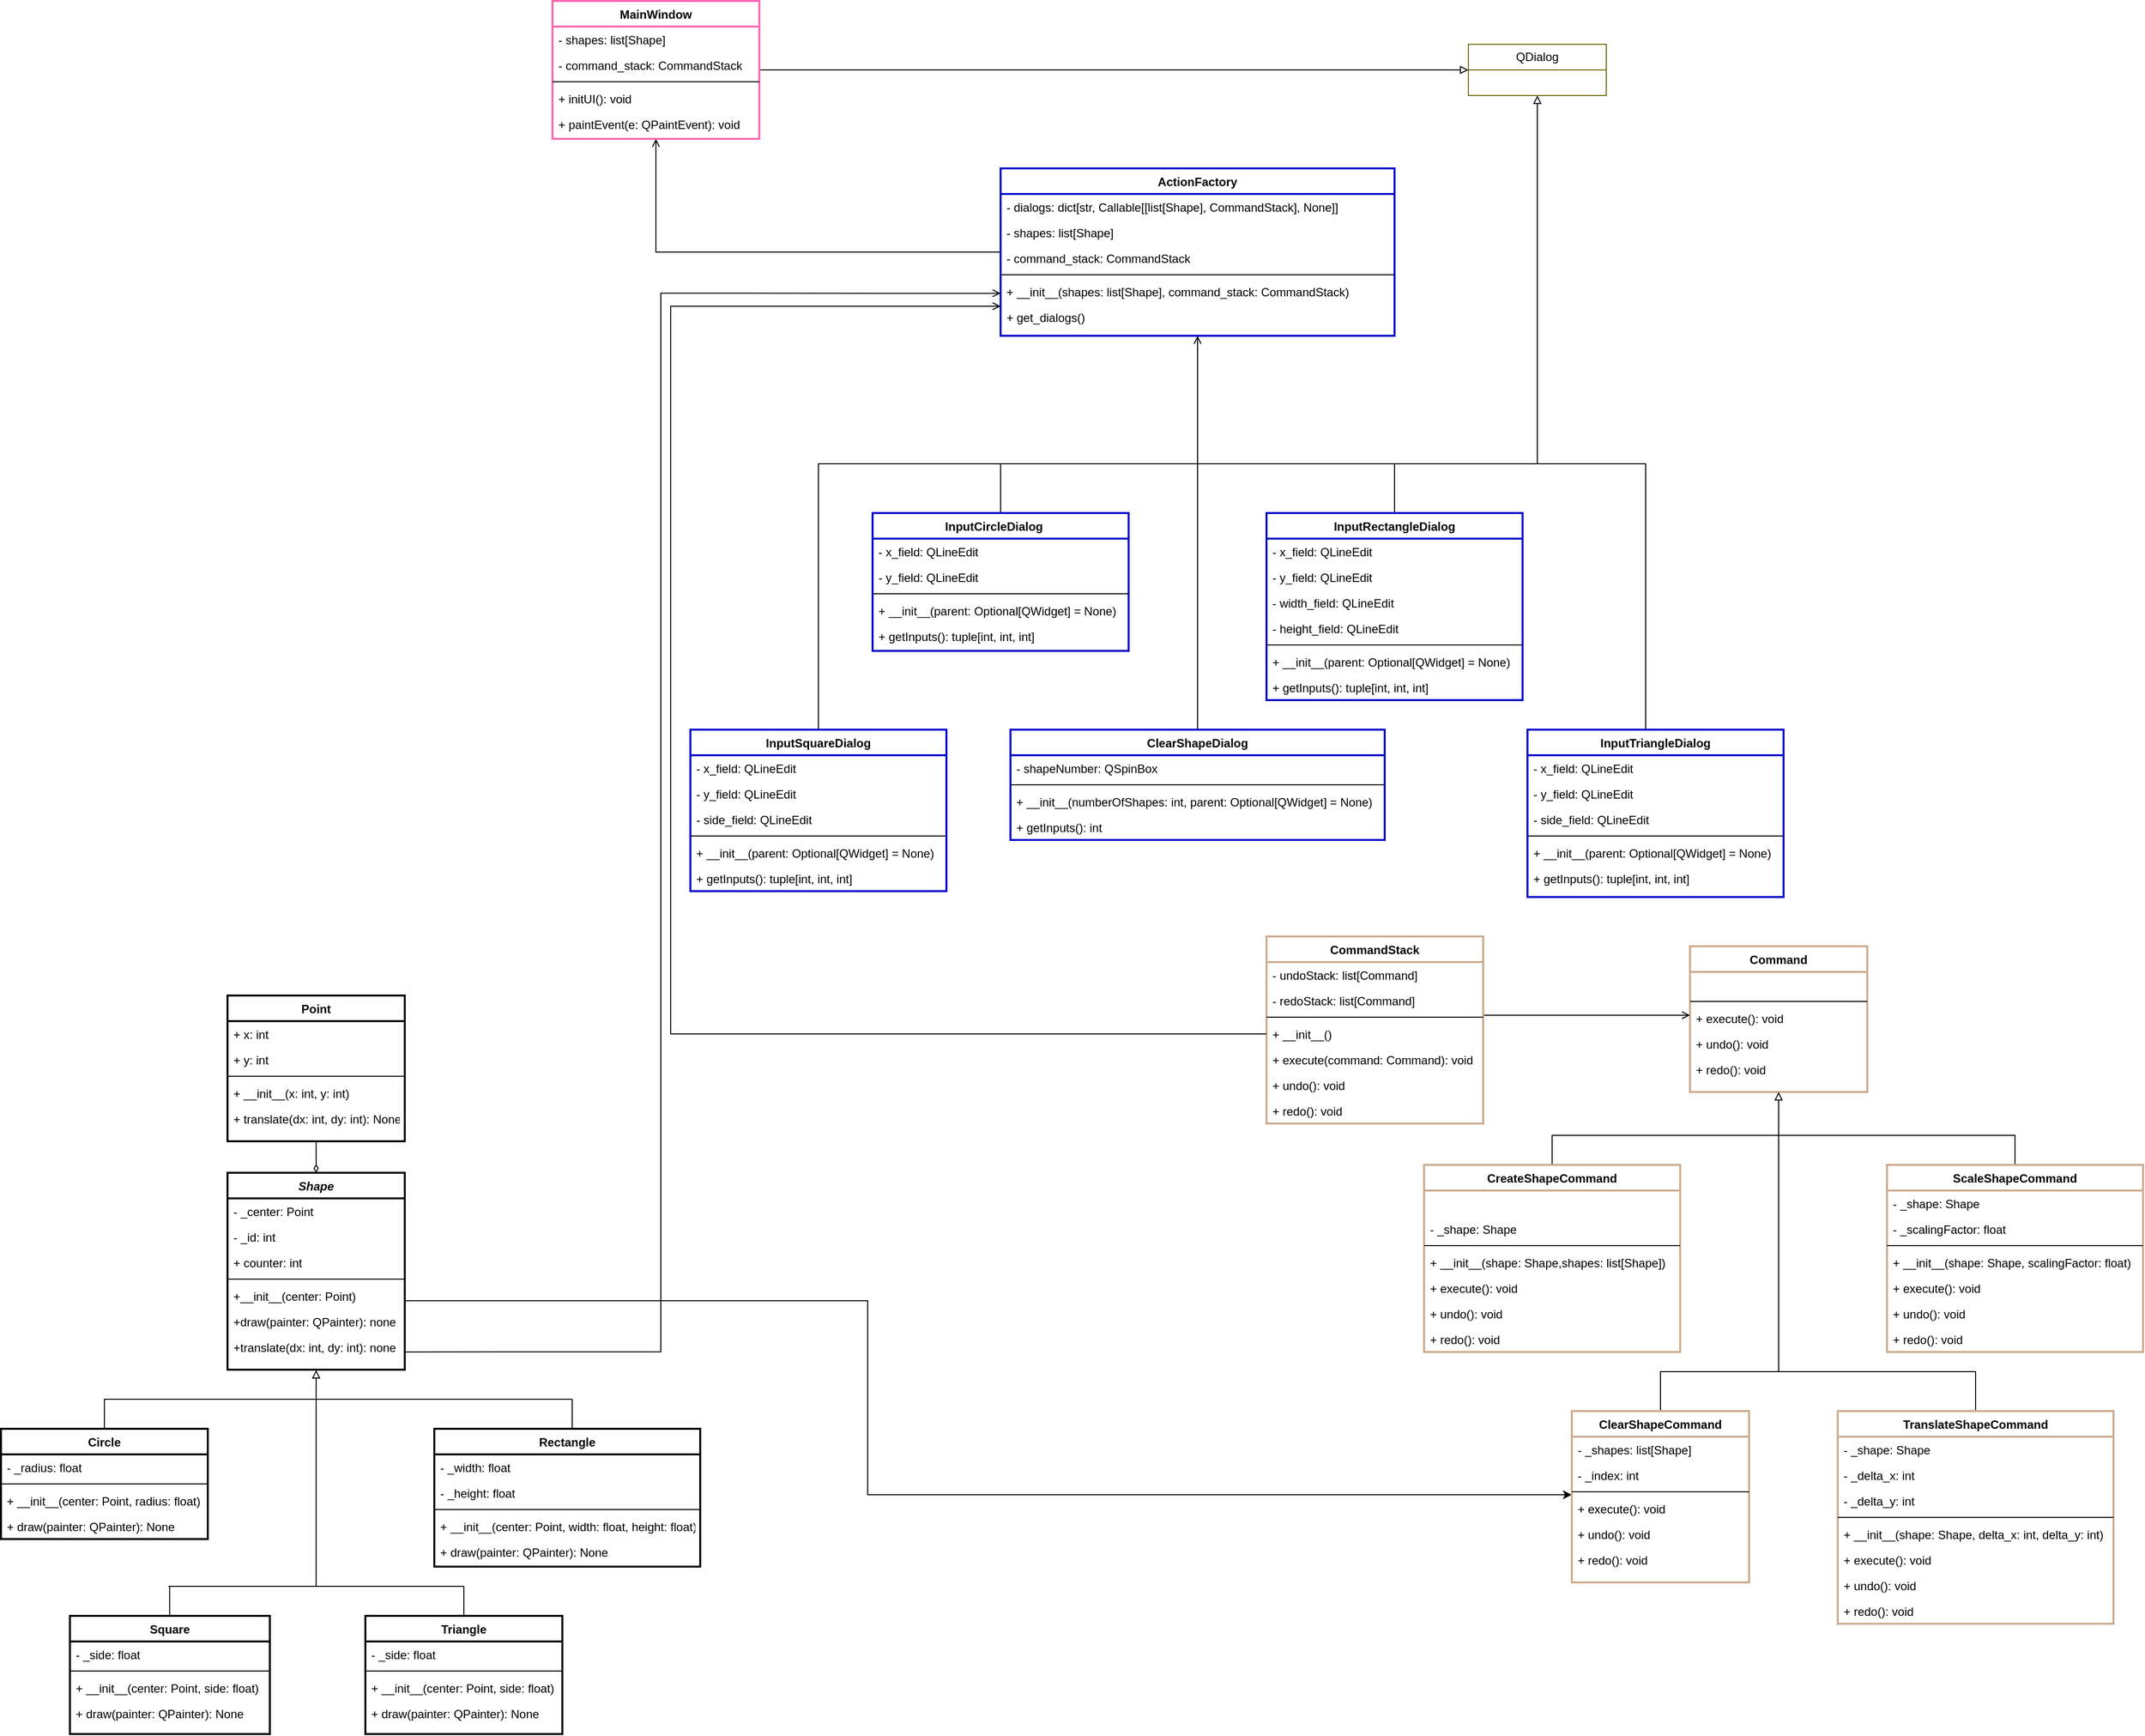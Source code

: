 <mxfile version="21.6.1" type="github">
  <diagram id="C5RBs43oDa-KdzZeNtuy" name="Page-1">
    <mxGraphModel dx="1687" dy="2429" grid="1" gridSize="10" guides="1" tooltips="1" connect="1" arrows="1" fold="1" page="1" pageScale="1" pageWidth="827" pageHeight="500" math="0" shadow="0">
      <root>
        <mxCell id="WIyWlLk6GJQsqaUBKTNV-0" />
        <mxCell id="WIyWlLk6GJQsqaUBKTNV-1" parent="WIyWlLk6GJQsqaUBKTNV-0" />
        <mxCell id="5IdRfqI3asmBB80RAV-X-70" style="edgeStyle=orthogonalEdgeStyle;rounded=0;orthogonalLoop=1;jettySize=auto;html=1;endArrow=open;endFill=0;" parent="WIyWlLk6GJQsqaUBKTNV-1" edge="1">
          <mxGeometry relative="1" as="geometry">
            <mxPoint x="530" y="281.947" as="sourcePoint" />
            <mxPoint x="1135" y="-793.179" as="targetPoint" />
            <Array as="points">
              <mxPoint x="790" y="282" />
              <mxPoint x="790" y="-793" />
            </Array>
          </mxGeometry>
        </mxCell>
        <mxCell id="zkfFHV4jXpPFQw0GAbJ--0" value="Shape" style="swimlane;fontStyle=3;align=center;verticalAlign=top;childLayout=stackLayout;horizontal=1;startSize=26;horizontalStack=0;resizeParent=1;resizeLast=0;collapsible=1;marginBottom=0;rounded=0;shadow=0;strokeWidth=2;" parent="WIyWlLk6GJQsqaUBKTNV-1" vertex="1">
          <mxGeometry x="350" y="100" width="180" height="200" as="geometry">
            <mxRectangle x="230" y="140" width="160" height="26" as="alternateBounds" />
          </mxGeometry>
        </mxCell>
        <mxCell id="zkfFHV4jXpPFQw0GAbJ--1" value="- _center: Point&#xa;" style="text;align=left;verticalAlign=top;spacingLeft=4;spacingRight=4;overflow=hidden;rotatable=0;points=[[0,0.5],[1,0.5]];portConstraint=eastwest;" parent="zkfFHV4jXpPFQw0GAbJ--0" vertex="1">
          <mxGeometry y="26" width="180" height="26" as="geometry" />
        </mxCell>
        <mxCell id="zkfFHV4jXpPFQw0GAbJ--3" value="- _id: int&#xa;&#xa;" style="text;align=left;verticalAlign=top;spacingLeft=4;spacingRight=4;overflow=hidden;rotatable=0;points=[[0,0.5],[1,0.5]];portConstraint=eastwest;rounded=0;shadow=0;html=0;" parent="zkfFHV4jXpPFQw0GAbJ--0" vertex="1">
          <mxGeometry y="52" width="180" height="26" as="geometry" />
        </mxCell>
        <mxCell id="plVbzkSMT-NJXAv1dkl6-6" value="+ counter: int&#xa;" style="text;align=left;verticalAlign=top;spacingLeft=4;spacingRight=4;overflow=hidden;rotatable=0;points=[[0,0.5],[1,0.5]];portConstraint=eastwest;rounded=0;shadow=0;html=0;" parent="zkfFHV4jXpPFQw0GAbJ--0" vertex="1">
          <mxGeometry y="78" width="180" height="26" as="geometry" />
        </mxCell>
        <mxCell id="zkfFHV4jXpPFQw0GAbJ--4" value="" style="line;html=1;strokeWidth=1;align=left;verticalAlign=middle;spacingTop=-1;spacingLeft=3;spacingRight=3;rotatable=0;labelPosition=right;points=[];portConstraint=eastwest;" parent="zkfFHV4jXpPFQw0GAbJ--0" vertex="1">
          <mxGeometry y="104" width="180" height="8" as="geometry" />
        </mxCell>
        <mxCell id="plVbzkSMT-NJXAv1dkl6-4" value="+__init__(center: Point)&#xa;" style="text;align=left;verticalAlign=top;spacingLeft=4;spacingRight=4;overflow=hidden;rotatable=0;points=[[0,0.5],[1,0.5]];portConstraint=eastwest;" parent="zkfFHV4jXpPFQw0GAbJ--0" vertex="1">
          <mxGeometry y="112" width="180" height="26" as="geometry" />
        </mxCell>
        <mxCell id="zkfFHV4jXpPFQw0GAbJ--5" value="+draw(painter: QPainter): none" style="text;align=left;verticalAlign=top;spacingLeft=4;spacingRight=4;overflow=hidden;rotatable=0;points=[[0,0.5],[1,0.5]];portConstraint=eastwest;" parent="zkfFHV4jXpPFQw0GAbJ--0" vertex="1">
          <mxGeometry y="138" width="180" height="26" as="geometry" />
        </mxCell>
        <mxCell id="plVbzkSMT-NJXAv1dkl6-7" value="+translate(dx: int, dy: int): none" style="text;align=left;verticalAlign=top;spacingLeft=4;spacingRight=4;overflow=hidden;rotatable=0;points=[[0,0.5],[1,0.5]];portConstraint=eastwest;" parent="zkfFHV4jXpPFQw0GAbJ--0" vertex="1">
          <mxGeometry y="164" width="180" height="26" as="geometry" />
        </mxCell>
        <mxCell id="plVbzkSMT-NJXAv1dkl6-3" value="&#xa;" style="text;align=left;verticalAlign=top;spacingLeft=4;spacingRight=4;overflow=hidden;rotatable=0;points=[[0,0.5],[1,0.5]];portConstraint=eastwest;" parent="zkfFHV4jXpPFQw0GAbJ--0" vertex="1">
          <mxGeometry y="190" width="180" height="10" as="geometry" />
        </mxCell>
        <mxCell id="plVbzkSMT-NJXAv1dkl6-54" style="edgeStyle=orthogonalEdgeStyle;rounded=0;orthogonalLoop=1;jettySize=auto;html=1;exitX=0.5;exitY=0;exitDx=0;exitDy=0;entryX=0.5;entryY=1.033;entryDx=0;entryDy=0;entryPerimeter=0;endArrow=block;endFill=0;" parent="WIyWlLk6GJQsqaUBKTNV-1" source="zkfFHV4jXpPFQw0GAbJ--6" target="plVbzkSMT-NJXAv1dkl6-3" edge="1">
          <mxGeometry relative="1" as="geometry" />
        </mxCell>
        <mxCell id="zkfFHV4jXpPFQw0GAbJ--6" value="Circle" style="swimlane;fontStyle=1;align=center;verticalAlign=top;childLayout=stackLayout;horizontal=1;startSize=26;horizontalStack=0;resizeParent=1;resizeLast=0;collapsible=1;marginBottom=0;rounded=0;shadow=0;strokeWidth=2;" parent="WIyWlLk6GJQsqaUBKTNV-1" vertex="1">
          <mxGeometry x="120" y="360" width="210" height="112" as="geometry">
            <mxRectangle x="130" y="380" width="160" height="26" as="alternateBounds" />
          </mxGeometry>
        </mxCell>
        <mxCell id="zkfFHV4jXpPFQw0GAbJ--8" value="- _radius: float" style="text;align=left;verticalAlign=top;spacingLeft=4;spacingRight=4;overflow=hidden;rotatable=0;points=[[0,0.5],[1,0.5]];portConstraint=eastwest;rounded=0;shadow=0;html=0;" parent="zkfFHV4jXpPFQw0GAbJ--6" vertex="1">
          <mxGeometry y="26" width="210" height="26" as="geometry" />
        </mxCell>
        <mxCell id="zkfFHV4jXpPFQw0GAbJ--9" value="" style="line;html=1;strokeWidth=1;align=left;verticalAlign=middle;spacingTop=-1;spacingLeft=3;spacingRight=3;rotatable=0;labelPosition=right;points=[];portConstraint=eastwest;" parent="zkfFHV4jXpPFQw0GAbJ--6" vertex="1">
          <mxGeometry y="52" width="210" height="8" as="geometry" />
        </mxCell>
        <mxCell id="zkfFHV4jXpPFQw0GAbJ--10" value="+ __init__(center: Point, radius: float)" style="text;align=left;verticalAlign=top;spacingLeft=4;spacingRight=4;overflow=hidden;rotatable=0;points=[[0,0.5],[1,0.5]];portConstraint=eastwest;fontStyle=0" parent="zkfFHV4jXpPFQw0GAbJ--6" vertex="1">
          <mxGeometry y="60" width="210" height="26" as="geometry" />
        </mxCell>
        <mxCell id="zkfFHV4jXpPFQw0GAbJ--11" value="+ draw(painter: QPainter): None" style="text;align=left;verticalAlign=top;spacingLeft=4;spacingRight=4;overflow=hidden;rotatable=0;points=[[0,0.5],[1,0.5]];portConstraint=eastwest;" parent="zkfFHV4jXpPFQw0GAbJ--6" vertex="1">
          <mxGeometry y="86" width="210" height="26" as="geometry" />
        </mxCell>
        <mxCell id="plVbzkSMT-NJXAv1dkl6-33" value="Rectangle" style="swimlane;fontStyle=1;align=center;verticalAlign=top;childLayout=stackLayout;horizontal=1;startSize=26;horizontalStack=0;resizeParent=1;resizeLast=0;collapsible=1;marginBottom=0;rounded=0;shadow=0;strokeWidth=2;" parent="WIyWlLk6GJQsqaUBKTNV-1" vertex="1">
          <mxGeometry x="560" y="360" width="270" height="140" as="geometry">
            <mxRectangle x="130" y="380" width="160" height="26" as="alternateBounds" />
          </mxGeometry>
        </mxCell>
        <mxCell id="plVbzkSMT-NJXAv1dkl6-34" value="- _width: float" style="text;align=left;verticalAlign=top;spacingLeft=4;spacingRight=4;overflow=hidden;rotatable=0;points=[[0,0.5],[1,0.5]];portConstraint=eastwest;rounded=0;shadow=0;html=0;" parent="plVbzkSMT-NJXAv1dkl6-33" vertex="1">
          <mxGeometry y="26" width="270" height="26" as="geometry" />
        </mxCell>
        <mxCell id="plVbzkSMT-NJXAv1dkl6-37" value="- _height: float" style="text;align=left;verticalAlign=top;spacingLeft=4;spacingRight=4;overflow=hidden;rotatable=0;points=[[0,0.5],[1,0.5]];portConstraint=eastwest;" parent="plVbzkSMT-NJXAv1dkl6-33" vertex="1">
          <mxGeometry y="52" width="270" height="26" as="geometry" />
        </mxCell>
        <mxCell id="plVbzkSMT-NJXAv1dkl6-35" value="" style="line;html=1;strokeWidth=1;align=left;verticalAlign=middle;spacingTop=-1;spacingLeft=3;spacingRight=3;rotatable=0;labelPosition=right;points=[];portConstraint=eastwest;" parent="plVbzkSMT-NJXAv1dkl6-33" vertex="1">
          <mxGeometry y="78" width="270" height="8" as="geometry" />
        </mxCell>
        <mxCell id="plVbzkSMT-NJXAv1dkl6-36" value="+ __init__(center: Point, width: float, height: float)" style="text;align=left;verticalAlign=top;spacingLeft=4;spacingRight=4;overflow=hidden;rotatable=0;points=[[0,0.5],[1,0.5]];portConstraint=eastwest;fontStyle=0" parent="plVbzkSMT-NJXAv1dkl6-33" vertex="1">
          <mxGeometry y="86" width="270" height="26" as="geometry" />
        </mxCell>
        <mxCell id="plVbzkSMT-NJXAv1dkl6-38" value="+ draw(painter: QPainter): None" style="text;align=left;verticalAlign=top;spacingLeft=4;spacingRight=4;overflow=hidden;rotatable=0;points=[[0,0.5],[1,0.5]];portConstraint=eastwest;rounded=0;shadow=0;html=0;" parent="plVbzkSMT-NJXAv1dkl6-33" vertex="1">
          <mxGeometry y="112" width="270" height="26" as="geometry" />
        </mxCell>
        <mxCell id="plVbzkSMT-NJXAv1dkl6-39" value="Square" style="swimlane;fontStyle=1;align=center;verticalAlign=top;childLayout=stackLayout;horizontal=1;startSize=26;horizontalStack=0;resizeParent=1;resizeLast=0;collapsible=1;marginBottom=0;rounded=0;shadow=0;strokeWidth=2;" parent="WIyWlLk6GJQsqaUBKTNV-1" vertex="1">
          <mxGeometry x="190" y="550" width="203" height="120" as="geometry">
            <mxRectangle x="130" y="380" width="160" height="26" as="alternateBounds" />
          </mxGeometry>
        </mxCell>
        <mxCell id="plVbzkSMT-NJXAv1dkl6-40" value="- _side: float" style="text;align=left;verticalAlign=top;spacingLeft=4;spacingRight=4;overflow=hidden;rotatable=0;points=[[0,0.5],[1,0.5]];portConstraint=eastwest;rounded=0;shadow=0;html=0;" parent="plVbzkSMT-NJXAv1dkl6-39" vertex="1">
          <mxGeometry y="26" width="203" height="26" as="geometry" />
        </mxCell>
        <mxCell id="plVbzkSMT-NJXAv1dkl6-42" value="" style="line;html=1;strokeWidth=1;align=left;verticalAlign=middle;spacingTop=-1;spacingLeft=3;spacingRight=3;rotatable=0;labelPosition=right;points=[];portConstraint=eastwest;" parent="plVbzkSMT-NJXAv1dkl6-39" vertex="1">
          <mxGeometry y="52" width="203" height="8" as="geometry" />
        </mxCell>
        <mxCell id="plVbzkSMT-NJXAv1dkl6-43" value="+ __init__(center: Point, side: float)" style="text;align=left;verticalAlign=top;spacingLeft=4;spacingRight=4;overflow=hidden;rotatable=0;points=[[0,0.5],[1,0.5]];portConstraint=eastwest;fontStyle=0" parent="plVbzkSMT-NJXAv1dkl6-39" vertex="1">
          <mxGeometry y="60" width="203" height="26" as="geometry" />
        </mxCell>
        <mxCell id="plVbzkSMT-NJXAv1dkl6-44" value="+ draw(painter: QPainter): None" style="text;align=left;verticalAlign=top;spacingLeft=4;spacingRight=4;overflow=hidden;rotatable=0;points=[[0,0.5],[1,0.5]];portConstraint=eastwest;rounded=0;shadow=0;html=0;" parent="plVbzkSMT-NJXAv1dkl6-39" vertex="1">
          <mxGeometry y="86" width="203" height="26" as="geometry" />
        </mxCell>
        <mxCell id="plVbzkSMT-NJXAv1dkl6-45" value="Triangle" style="swimlane;fontStyle=1;align=center;verticalAlign=top;childLayout=stackLayout;horizontal=1;startSize=26;horizontalStack=0;resizeParent=1;resizeLast=0;collapsible=1;marginBottom=0;rounded=0;shadow=0;strokeWidth=2;" parent="WIyWlLk6GJQsqaUBKTNV-1" vertex="1">
          <mxGeometry x="490" y="550" width="200" height="120" as="geometry">
            <mxRectangle x="130" y="380" width="160" height="26" as="alternateBounds" />
          </mxGeometry>
        </mxCell>
        <mxCell id="plVbzkSMT-NJXAv1dkl6-46" value="- _side: float" style="text;align=left;verticalAlign=top;spacingLeft=4;spacingRight=4;overflow=hidden;rotatable=0;points=[[0,0.5],[1,0.5]];portConstraint=eastwest;rounded=0;shadow=0;html=0;" parent="plVbzkSMT-NJXAv1dkl6-45" vertex="1">
          <mxGeometry y="26" width="200" height="26" as="geometry" />
        </mxCell>
        <mxCell id="plVbzkSMT-NJXAv1dkl6-47" value="" style="line;html=1;strokeWidth=1;align=left;verticalAlign=middle;spacingTop=-1;spacingLeft=3;spacingRight=3;rotatable=0;labelPosition=right;points=[];portConstraint=eastwest;" parent="plVbzkSMT-NJXAv1dkl6-45" vertex="1">
          <mxGeometry y="52" width="200" height="8" as="geometry" />
        </mxCell>
        <mxCell id="plVbzkSMT-NJXAv1dkl6-48" value="+ __init__(center: Point, side: float)" style="text;align=left;verticalAlign=top;spacingLeft=4;spacingRight=4;overflow=hidden;rotatable=0;points=[[0,0.5],[1,0.5]];portConstraint=eastwest;fontStyle=0" parent="plVbzkSMT-NJXAv1dkl6-45" vertex="1">
          <mxGeometry y="60" width="200" height="26" as="geometry" />
        </mxCell>
        <mxCell id="plVbzkSMT-NJXAv1dkl6-49" value="+ draw(painter: QPainter): None" style="text;align=left;verticalAlign=top;spacingLeft=4;spacingRight=4;overflow=hidden;rotatable=0;points=[[0,0.5],[1,0.5]];portConstraint=eastwest;rounded=0;shadow=0;html=0;" parent="plVbzkSMT-NJXAv1dkl6-45" vertex="1">
          <mxGeometry y="86" width="200" height="26" as="geometry" />
        </mxCell>
        <mxCell id="plVbzkSMT-NJXAv1dkl6-57" value="" style="endArrow=none;html=1;rounded=0;" parent="WIyWlLk6GJQsqaUBKTNV-1" edge="1">
          <mxGeometry width="50" height="50" relative="1" as="geometry">
            <mxPoint x="700" y="330" as="sourcePoint" />
            <mxPoint x="440" y="330" as="targetPoint" />
          </mxGeometry>
        </mxCell>
        <mxCell id="plVbzkSMT-NJXAv1dkl6-58" value="" style="endArrow=none;html=1;rounded=0;" parent="WIyWlLk6GJQsqaUBKTNV-1" edge="1">
          <mxGeometry width="50" height="50" relative="1" as="geometry">
            <mxPoint x="700" y="360" as="sourcePoint" />
            <mxPoint x="700" y="330" as="targetPoint" />
          </mxGeometry>
        </mxCell>
        <mxCell id="plVbzkSMT-NJXAv1dkl6-60" value="" style="endArrow=none;html=1;rounded=0;" parent="WIyWlLk6GJQsqaUBKTNV-1" edge="1">
          <mxGeometry width="50" height="50" relative="1" as="geometry">
            <mxPoint x="440" y="520" as="sourcePoint" />
            <mxPoint x="440" y="330" as="targetPoint" />
          </mxGeometry>
        </mxCell>
        <mxCell id="plVbzkSMT-NJXAv1dkl6-62" value="" style="endArrow=none;html=1;rounded=0;" parent="WIyWlLk6GJQsqaUBKTNV-1" edge="1">
          <mxGeometry width="50" height="50" relative="1" as="geometry">
            <mxPoint x="291.26" y="550" as="sourcePoint" />
            <mxPoint x="291.26" y="520" as="targetPoint" />
          </mxGeometry>
        </mxCell>
        <mxCell id="plVbzkSMT-NJXAv1dkl6-63" value="" style="endArrow=none;html=1;rounded=0;" parent="WIyWlLk6GJQsqaUBKTNV-1" edge="1">
          <mxGeometry width="50" height="50" relative="1" as="geometry">
            <mxPoint x="590" y="520" as="sourcePoint" />
            <mxPoint x="290" y="520" as="targetPoint" />
          </mxGeometry>
        </mxCell>
        <mxCell id="plVbzkSMT-NJXAv1dkl6-64" value="" style="endArrow=none;html=1;rounded=0;exitX=0.5;exitY=0;exitDx=0;exitDy=0;" parent="WIyWlLk6GJQsqaUBKTNV-1" source="plVbzkSMT-NJXAv1dkl6-45" edge="1">
          <mxGeometry width="50" height="50" relative="1" as="geometry">
            <mxPoint x="560" y="550" as="sourcePoint" />
            <mxPoint x="590" y="520" as="targetPoint" />
          </mxGeometry>
        </mxCell>
        <mxCell id="plVbzkSMT-NJXAv1dkl6-65" value="Point" style="swimlane;fontStyle=1;align=center;verticalAlign=top;childLayout=stackLayout;horizontal=1;startSize=26;horizontalStack=0;resizeParent=1;resizeLast=0;collapsible=1;marginBottom=0;rounded=0;shadow=0;strokeWidth=2;" parent="WIyWlLk6GJQsqaUBKTNV-1" vertex="1">
          <mxGeometry x="350" y="-80" width="180" height="148" as="geometry">
            <mxRectangle x="230" y="140" width="160" height="26" as="alternateBounds" />
          </mxGeometry>
        </mxCell>
        <mxCell id="plVbzkSMT-NJXAv1dkl6-66" value="+ x: int&#xa;" style="text;align=left;verticalAlign=top;spacingLeft=4;spacingRight=4;overflow=hidden;rotatable=0;points=[[0,0.5],[1,0.5]];portConstraint=eastwest;" parent="plVbzkSMT-NJXAv1dkl6-65" vertex="1">
          <mxGeometry y="26" width="180" height="26" as="geometry" />
        </mxCell>
        <mxCell id="plVbzkSMT-NJXAv1dkl6-67" value="+ y: int&#xa;&#xa;" style="text;align=left;verticalAlign=top;spacingLeft=4;spacingRight=4;overflow=hidden;rotatable=0;points=[[0,0.5],[1,0.5]];portConstraint=eastwest;rounded=0;shadow=0;html=0;" parent="plVbzkSMT-NJXAv1dkl6-65" vertex="1">
          <mxGeometry y="52" width="180" height="26" as="geometry" />
        </mxCell>
        <mxCell id="plVbzkSMT-NJXAv1dkl6-69" value="" style="line;html=1;strokeWidth=1;align=left;verticalAlign=middle;spacingTop=-1;spacingLeft=3;spacingRight=3;rotatable=0;labelPosition=right;points=[];portConstraint=eastwest;" parent="plVbzkSMT-NJXAv1dkl6-65" vertex="1">
          <mxGeometry y="78" width="180" height="8" as="geometry" />
        </mxCell>
        <mxCell id="plVbzkSMT-NJXAv1dkl6-70" value="+ __init__(x: int, y: int)&#xa;" style="text;align=left;verticalAlign=top;spacingLeft=4;spacingRight=4;overflow=hidden;rotatable=0;points=[[0,0.5],[1,0.5]];portConstraint=eastwest;" parent="plVbzkSMT-NJXAv1dkl6-65" vertex="1">
          <mxGeometry y="86" width="180" height="26" as="geometry" />
        </mxCell>
        <mxCell id="plVbzkSMT-NJXAv1dkl6-71" value="+ translate(dx: int, dy: int): None" style="text;align=left;verticalAlign=top;spacingLeft=4;spacingRight=4;overflow=hidden;rotatable=0;points=[[0,0.5],[1,0.5]];portConstraint=eastwest;" parent="plVbzkSMT-NJXAv1dkl6-65" vertex="1">
          <mxGeometry y="112" width="180" height="26" as="geometry" />
        </mxCell>
        <mxCell id="plVbzkSMT-NJXAv1dkl6-73" value="&#xa;" style="text;align=left;verticalAlign=top;spacingLeft=4;spacingRight=4;overflow=hidden;rotatable=0;points=[[0,0.5],[1,0.5]];portConstraint=eastwest;" parent="plVbzkSMT-NJXAv1dkl6-65" vertex="1">
          <mxGeometry y="138" width="180" height="10" as="geometry" />
        </mxCell>
        <mxCell id="plVbzkSMT-NJXAv1dkl6-83" value="" style="endArrow=none;html=1;rounded=0;entryX=0.5;entryY=1;entryDx=0;entryDy=0;startArrow=diamondThin;startFill=0;" parent="WIyWlLk6GJQsqaUBKTNV-1" target="plVbzkSMT-NJXAv1dkl6-65" edge="1">
          <mxGeometry width="50" height="50" relative="1" as="geometry">
            <mxPoint x="440" y="100" as="sourcePoint" />
            <mxPoint x="440" y="70" as="targetPoint" />
          </mxGeometry>
        </mxCell>
        <mxCell id="Z4sy0UR6ZNWlFximSL57-4" value="Command" style="swimlane;fontStyle=1;align=center;verticalAlign=top;childLayout=stackLayout;horizontal=1;startSize=26;horizontalStack=0;resizeParent=1;resizeLast=0;collapsible=1;marginBottom=0;rounded=0;shadow=0;strokeWidth=2;strokeColor=#cdab8f;" parent="WIyWlLk6GJQsqaUBKTNV-1" vertex="1">
          <mxGeometry x="1835" y="-130" width="180" height="148" as="geometry">
            <mxRectangle x="230" y="140" width="160" height="26" as="alternateBounds" />
          </mxGeometry>
        </mxCell>
        <mxCell id="Z4sy0UR6ZNWlFximSL57-7" value="  " style="text;align=left;verticalAlign=top;spacingLeft=4;spacingRight=4;overflow=hidden;rotatable=0;points=[[0,0.5],[1,0.5]];portConstraint=eastwest;rounded=0;shadow=0;html=0;fontColor=#000000;" parent="Z4sy0UR6ZNWlFximSL57-4" vertex="1">
          <mxGeometry y="26" width="180" height="26" as="geometry" />
        </mxCell>
        <mxCell id="Z4sy0UR6ZNWlFximSL57-8" value="" style="line;html=1;strokeWidth=1;align=left;verticalAlign=middle;spacingTop=-1;spacingLeft=3;spacingRight=3;rotatable=0;labelPosition=right;points=[];portConstraint=eastwest;" parent="Z4sy0UR6ZNWlFximSL57-4" vertex="1">
          <mxGeometry y="52" width="180" height="8" as="geometry" />
        </mxCell>
        <mxCell id="Z4sy0UR6ZNWlFximSL57-9" value="+ execute(): void" style="text;align=left;verticalAlign=top;spacingLeft=4;spacingRight=4;overflow=hidden;rotatable=0;points=[[0,0.5],[1,0.5]];portConstraint=eastwest;" parent="Z4sy0UR6ZNWlFximSL57-4" vertex="1">
          <mxGeometry y="60" width="180" height="26" as="geometry" />
        </mxCell>
        <mxCell id="Z4sy0UR6ZNWlFximSL57-10" value="+ undo(): void" style="text;align=left;verticalAlign=top;spacingLeft=4;spacingRight=4;overflow=hidden;rotatable=0;points=[[0,0.5],[1,0.5]];portConstraint=eastwest;" parent="Z4sy0UR6ZNWlFximSL57-4" vertex="1">
          <mxGeometry y="86" width="180" height="26" as="geometry" />
        </mxCell>
        <mxCell id="Z4sy0UR6ZNWlFximSL57-11" value="+ redo(): void" style="text;align=left;verticalAlign=top;spacingLeft=4;spacingRight=4;overflow=hidden;rotatable=0;points=[[0,0.5],[1,0.5]];portConstraint=eastwest;" parent="Z4sy0UR6ZNWlFximSL57-4" vertex="1">
          <mxGeometry y="112" width="180" height="26" as="geometry" />
        </mxCell>
        <mxCell id="Z4sy0UR6ZNWlFximSL57-12" value="&#xa;" style="text;align=left;verticalAlign=top;spacingLeft=4;spacingRight=4;overflow=hidden;rotatable=0;points=[[0,0.5],[1,0.5]];portConstraint=eastwest;" parent="Z4sy0UR6ZNWlFximSL57-4" vertex="1">
          <mxGeometry y="138" width="180" height="10" as="geometry" />
        </mxCell>
        <mxCell id="Z4sy0UR6ZNWlFximSL57-23" style="edgeStyle=orthogonalEdgeStyle;rounded=0;orthogonalLoop=1;jettySize=auto;html=1;" parent="WIyWlLk6GJQsqaUBKTNV-1" source="plVbzkSMT-NJXAv1dkl6-4" target="Z4sy0UR6ZNWlFximSL57-13" edge="1">
          <mxGeometry relative="1" as="geometry">
            <Array as="points">
              <mxPoint x="1000" y="230" />
              <mxPoint x="1000" y="427" />
            </Array>
          </mxGeometry>
        </mxCell>
        <mxCell id="Z4sy0UR6ZNWlFximSL57-33" style="edgeStyle=orthogonalEdgeStyle;rounded=0;orthogonalLoop=1;jettySize=auto;html=1;endArrow=open;endFill=0;" parent="WIyWlLk6GJQsqaUBKTNV-1" source="Z4sy0UR6ZNWlFximSL57-24" target="Z4sy0UR6ZNWlFximSL57-4" edge="1">
          <mxGeometry relative="1" as="geometry">
            <Array as="points">
              <mxPoint x="1780" y="-60" />
              <mxPoint x="1780" y="-60" />
            </Array>
          </mxGeometry>
        </mxCell>
        <mxCell id="Z4sy0UR6ZNWlFximSL57-24" value="CommandStack" style="swimlane;fontStyle=1;align=center;verticalAlign=top;childLayout=stackLayout;horizontal=1;startSize=26;horizontalStack=0;resizeParent=1;resizeLast=0;collapsible=1;marginBottom=0;rounded=0;shadow=0;strokeWidth=2;strokeColor=#cdab8f;" parent="WIyWlLk6GJQsqaUBKTNV-1" vertex="1">
          <mxGeometry x="1405" y="-140" width="220" height="190" as="geometry">
            <mxRectangle x="230" y="140" width="160" height="26" as="alternateBounds" />
          </mxGeometry>
        </mxCell>
        <mxCell id="Z4sy0UR6ZNWlFximSL57-25" value="- undoStack: list[Command]" style="text;align=left;verticalAlign=top;spacingLeft=4;spacingRight=4;overflow=hidden;rotatable=0;points=[[0,0.5],[1,0.5]];portConstraint=eastwest;rounded=0;shadow=0;html=0;fontColor=#000000;" parent="Z4sy0UR6ZNWlFximSL57-24" vertex="1">
          <mxGeometry y="26" width="220" height="26" as="geometry" />
        </mxCell>
        <mxCell id="Z4sy0UR6ZNWlFximSL57-27" value="- redoStack: list[Command] " style="text;align=left;verticalAlign=top;spacingLeft=4;spacingRight=4;overflow=hidden;rotatable=0;points=[[0,0.5],[1,0.5]];portConstraint=eastwest;" parent="Z4sy0UR6ZNWlFximSL57-24" vertex="1">
          <mxGeometry y="52" width="220" height="26" as="geometry" />
        </mxCell>
        <mxCell id="Z4sy0UR6ZNWlFximSL57-26" value="" style="line;html=1;strokeWidth=1;align=left;verticalAlign=middle;spacingTop=-1;spacingLeft=3;spacingRight=3;rotatable=0;labelPosition=right;points=[];portConstraint=eastwest;" parent="Z4sy0UR6ZNWlFximSL57-24" vertex="1">
          <mxGeometry y="78" width="220" height="8" as="geometry" />
        </mxCell>
        <mxCell id="Z4sy0UR6ZNWlFximSL57-31" value="+ __init__()" style="text;align=left;verticalAlign=top;spacingLeft=4;spacingRight=4;overflow=hidden;rotatable=0;points=[[0,0.5],[1,0.5]];portConstraint=eastwest;rounded=0;shadow=0;html=0;fontColor=#000000;" parent="Z4sy0UR6ZNWlFximSL57-24" vertex="1">
          <mxGeometry y="86" width="220" height="26" as="geometry" />
        </mxCell>
        <mxCell id="Z4sy0UR6ZNWlFximSL57-32" value="+ execute(command: Command): void" style="text;align=left;verticalAlign=top;spacingLeft=4;spacingRight=4;overflow=hidden;rotatable=0;points=[[0,0.5],[1,0.5]];portConstraint=eastwest;rounded=0;shadow=0;html=0;fontColor=#000000;" parent="Z4sy0UR6ZNWlFximSL57-24" vertex="1">
          <mxGeometry y="112" width="220" height="26" as="geometry" />
        </mxCell>
        <mxCell id="Z4sy0UR6ZNWlFximSL57-28" value="+ undo(): void" style="text;align=left;verticalAlign=top;spacingLeft=4;spacingRight=4;overflow=hidden;rotatable=0;points=[[0,0.5],[1,0.5]];portConstraint=eastwest;" parent="Z4sy0UR6ZNWlFximSL57-24" vertex="1">
          <mxGeometry y="138" width="220" height="26" as="geometry" />
        </mxCell>
        <mxCell id="Z4sy0UR6ZNWlFximSL57-29" value="+ redo(): void" style="text;align=left;verticalAlign=top;spacingLeft=4;spacingRight=4;overflow=hidden;rotatable=0;points=[[0,0.5],[1,0.5]];portConstraint=eastwest;" parent="Z4sy0UR6ZNWlFximSL57-24" vertex="1">
          <mxGeometry y="164" width="220" height="26" as="geometry" />
        </mxCell>
        <mxCell id="Z4sy0UR6ZNWlFximSL57-74" style="edgeStyle=orthogonalEdgeStyle;rounded=0;orthogonalLoop=1;jettySize=auto;html=1;endArrow=block;endFill=0;" parent="WIyWlLk6GJQsqaUBKTNV-1" source="Z4sy0UR6ZNWlFximSL57-34" target="Z4sy0UR6ZNWlFximSL57-4" edge="1">
          <mxGeometry relative="1" as="geometry">
            <Array as="points">
              <mxPoint x="1695" y="62" />
              <mxPoint x="1925" y="62" />
            </Array>
          </mxGeometry>
        </mxCell>
        <mxCell id="Z4sy0UR6ZNWlFximSL57-34" value="CreateShapeCommand" style="swimlane;fontStyle=1;align=center;verticalAlign=top;childLayout=stackLayout;horizontal=1;startSize=26;horizontalStack=0;resizeParent=1;resizeLast=0;collapsible=1;marginBottom=0;rounded=0;shadow=0;strokeWidth=2;strokeColor=#cdab8f;" parent="WIyWlLk6GJQsqaUBKTNV-1" vertex="1">
          <mxGeometry x="1565" y="92" width="260" height="190" as="geometry">
            <mxRectangle x="230" y="140" width="160" height="26" as="alternateBounds" />
          </mxGeometry>
        </mxCell>
        <mxCell id="Z4sy0UR6ZNWlFximSL57-35" value="- _shapes: list[Shape]" style="text;align=left;verticalAlign=top;spacingLeft=4;spacingRight=4;overflow=hidden;rotatable=0;points=[[0,0.5],[1,0.5]];portConstraint=eastwest;rounded=0;shadow=0;html=0;fontColor=#ffffff;" parent="Z4sy0UR6ZNWlFximSL57-34" vertex="1">
          <mxGeometry y="26" width="260" height="26" as="geometry" />
        </mxCell>
        <mxCell id="Z4sy0UR6ZNWlFximSL57-36" value="- _shape: Shape" style="text;align=left;verticalAlign=top;spacingLeft=4;spacingRight=4;overflow=hidden;rotatable=0;points=[[0,0.5],[1,0.5]];portConstraint=eastwest;" parent="Z4sy0UR6ZNWlFximSL57-34" vertex="1">
          <mxGeometry y="52" width="260" height="26" as="geometry" />
        </mxCell>
        <mxCell id="Z4sy0UR6ZNWlFximSL57-37" value="" style="line;html=1;strokeWidth=1;align=left;verticalAlign=middle;spacingTop=-1;spacingLeft=3;spacingRight=3;rotatable=0;labelPosition=right;points=[];portConstraint=eastwest;" parent="Z4sy0UR6ZNWlFximSL57-34" vertex="1">
          <mxGeometry y="78" width="260" height="8" as="geometry" />
        </mxCell>
        <mxCell id="Z4sy0UR6ZNWlFximSL57-38" value="+ __init__(shape: Shape,shapes: list[Shape])" style="text;align=left;verticalAlign=top;spacingLeft=4;spacingRight=4;overflow=hidden;rotatable=0;points=[[0,0.5],[1,0.5]];portConstraint=eastwest;" parent="Z4sy0UR6ZNWlFximSL57-34" vertex="1">
          <mxGeometry y="86" width="260" height="26" as="geometry" />
        </mxCell>
        <mxCell id="Z4sy0UR6ZNWlFximSL57-41" value="+ execute(): void" style="text;align=left;verticalAlign=top;spacingLeft=4;spacingRight=4;overflow=hidden;rotatable=0;points=[[0,0.5],[1,0.5]];portConstraint=eastwest;" parent="Z4sy0UR6ZNWlFximSL57-34" vertex="1">
          <mxGeometry y="112" width="260" height="26" as="geometry" />
        </mxCell>
        <mxCell id="Z4sy0UR6ZNWlFximSL57-39" value="+ undo(): void" style="text;align=left;verticalAlign=top;spacingLeft=4;spacingRight=4;overflow=hidden;rotatable=0;points=[[0,0.5],[1,0.5]];portConstraint=eastwest;" parent="Z4sy0UR6ZNWlFximSL57-34" vertex="1">
          <mxGeometry y="138" width="260" height="26" as="geometry" />
        </mxCell>
        <mxCell id="Z4sy0UR6ZNWlFximSL57-40" value="+ redo(): void" style="text;align=left;verticalAlign=top;spacingLeft=4;spacingRight=4;overflow=hidden;rotatable=0;points=[[0,0.5],[1,0.5]];portConstraint=eastwest;" parent="Z4sy0UR6ZNWlFximSL57-34" vertex="1">
          <mxGeometry y="164" width="260" height="26" as="geometry" />
        </mxCell>
        <mxCell id="Z4sy0UR6ZNWlFximSL57-75" style="edgeStyle=orthogonalEdgeStyle;rounded=0;orthogonalLoop=1;jettySize=auto;html=1;endArrow=none;endFill=0;" parent="WIyWlLk6GJQsqaUBKTNV-1" source="Z4sy0UR6ZNWlFximSL57-42" edge="1">
          <mxGeometry relative="1" as="geometry">
            <mxPoint x="1925" y="62" as="targetPoint" />
            <Array as="points">
              <mxPoint x="2165" y="62" />
            </Array>
          </mxGeometry>
        </mxCell>
        <mxCell id="Z4sy0UR6ZNWlFximSL57-42" value="ScaleShapeCommand" style="swimlane;fontStyle=1;align=center;verticalAlign=top;childLayout=stackLayout;horizontal=1;startSize=26;horizontalStack=0;resizeParent=1;resizeLast=0;collapsible=1;marginBottom=0;rounded=0;shadow=0;strokeWidth=2;strokeColor=#cdab8f;" parent="WIyWlLk6GJQsqaUBKTNV-1" vertex="1">
          <mxGeometry x="2035" y="92" width="260" height="190" as="geometry">
            <mxRectangle x="230" y="140" width="160" height="26" as="alternateBounds" />
          </mxGeometry>
        </mxCell>
        <mxCell id="Z4sy0UR6ZNWlFximSL57-44" value="- _shape: Shape" style="text;align=left;verticalAlign=top;spacingLeft=4;spacingRight=4;overflow=hidden;rotatable=0;points=[[0,0.5],[1,0.5]];portConstraint=eastwest;" parent="Z4sy0UR6ZNWlFximSL57-42" vertex="1">
          <mxGeometry y="26" width="260" height="26" as="geometry" />
        </mxCell>
        <mxCell id="Z4sy0UR6ZNWlFximSL57-43" value="- _scalingFactor: float" style="text;align=left;verticalAlign=top;spacingLeft=4;spacingRight=4;overflow=hidden;rotatable=0;points=[[0,0.5],[1,0.5]];portConstraint=eastwest;rounded=0;shadow=0;html=0;fontColor=#000000;" parent="Z4sy0UR6ZNWlFximSL57-42" vertex="1">
          <mxGeometry y="52" width="260" height="26" as="geometry" />
        </mxCell>
        <mxCell id="Z4sy0UR6ZNWlFximSL57-45" value="" style="line;html=1;strokeWidth=1;align=left;verticalAlign=middle;spacingTop=-1;spacingLeft=3;spacingRight=3;rotatable=0;labelPosition=right;points=[];portConstraint=eastwest;" parent="Z4sy0UR6ZNWlFximSL57-42" vertex="1">
          <mxGeometry y="78" width="260" height="8" as="geometry" />
        </mxCell>
        <mxCell id="Z4sy0UR6ZNWlFximSL57-46" value="+ __init__(shape: Shape, scalingFactor: float) " style="text;align=left;verticalAlign=top;spacingLeft=4;spacingRight=4;overflow=hidden;rotatable=0;points=[[0,0.5],[1,0.5]];portConstraint=eastwest;" parent="Z4sy0UR6ZNWlFximSL57-42" vertex="1">
          <mxGeometry y="86" width="260" height="26" as="geometry" />
        </mxCell>
        <mxCell id="Z4sy0UR6ZNWlFximSL57-47" value="+ execute(): void" style="text;align=left;verticalAlign=top;spacingLeft=4;spacingRight=4;overflow=hidden;rotatable=0;points=[[0,0.5],[1,0.5]];portConstraint=eastwest;" parent="Z4sy0UR6ZNWlFximSL57-42" vertex="1">
          <mxGeometry y="112" width="260" height="26" as="geometry" />
        </mxCell>
        <mxCell id="Z4sy0UR6ZNWlFximSL57-48" value="+ undo(): void" style="text;align=left;verticalAlign=top;spacingLeft=4;spacingRight=4;overflow=hidden;rotatable=0;points=[[0,0.5],[1,0.5]];portConstraint=eastwest;" parent="Z4sy0UR6ZNWlFximSL57-42" vertex="1">
          <mxGeometry y="138" width="260" height="26" as="geometry" />
        </mxCell>
        <mxCell id="Z4sy0UR6ZNWlFximSL57-49" value="+ redo(): void" style="text;align=left;verticalAlign=top;spacingLeft=4;spacingRight=4;overflow=hidden;rotatable=0;points=[[0,0.5],[1,0.5]];portConstraint=eastwest;" parent="Z4sy0UR6ZNWlFximSL57-42" vertex="1">
          <mxGeometry y="164" width="260" height="26" as="geometry" />
        </mxCell>
        <mxCell id="Z4sy0UR6ZNWlFximSL57-78" style="edgeStyle=orthogonalEdgeStyle;rounded=0;orthogonalLoop=1;jettySize=auto;html=1;endArrow=none;endFill=0;" parent="WIyWlLk6GJQsqaUBKTNV-1" source="Z4sy0UR6ZNWlFximSL57-53" edge="1">
          <mxGeometry relative="1" as="geometry">
            <mxPoint x="1925" y="62" as="targetPoint" />
            <Array as="points">
              <mxPoint x="2125" y="302" />
              <mxPoint x="1925" y="302" />
            </Array>
          </mxGeometry>
        </mxCell>
        <mxCell id="Z4sy0UR6ZNWlFximSL57-53" value="TranslateShapeCommand" style="swimlane;fontStyle=1;align=center;verticalAlign=top;childLayout=stackLayout;horizontal=1;startSize=26;horizontalStack=0;resizeParent=1;resizeLast=0;collapsible=1;marginBottom=0;rounded=0;shadow=0;strokeWidth=2;strokeColor=#cdab8f;" parent="WIyWlLk6GJQsqaUBKTNV-1" vertex="1">
          <mxGeometry x="1985" y="342" width="280" height="216" as="geometry">
            <mxRectangle x="230" y="140" width="160" height="26" as="alternateBounds" />
          </mxGeometry>
        </mxCell>
        <mxCell id="Z4sy0UR6ZNWlFximSL57-54" value="- _shape: Shape" style="text;align=left;verticalAlign=top;spacingLeft=4;spacingRight=4;overflow=hidden;rotatable=0;points=[[0,0.5],[1,0.5]];portConstraint=eastwest;" parent="Z4sy0UR6ZNWlFximSL57-53" vertex="1">
          <mxGeometry y="26" width="280" height="26" as="geometry" />
        </mxCell>
        <mxCell id="Z4sy0UR6ZNWlFximSL57-55" value="- _delta_x: int" style="text;align=left;verticalAlign=top;spacingLeft=4;spacingRight=4;overflow=hidden;rotatable=0;points=[[0,0.5],[1,0.5]];portConstraint=eastwest;rounded=0;shadow=0;html=0;fontColor=#000000;" parent="Z4sy0UR6ZNWlFximSL57-53" vertex="1">
          <mxGeometry y="52" width="280" height="26" as="geometry" />
        </mxCell>
        <mxCell id="Z4sy0UR6ZNWlFximSL57-61" value="- _delta_y: int" style="text;align=left;verticalAlign=top;spacingLeft=4;spacingRight=4;overflow=hidden;rotatable=0;points=[[0,0.5],[1,0.5]];portConstraint=eastwest;rounded=0;shadow=0;html=0;fontColor=#000000;" parent="Z4sy0UR6ZNWlFximSL57-53" vertex="1">
          <mxGeometry y="78" width="280" height="26" as="geometry" />
        </mxCell>
        <mxCell id="Z4sy0UR6ZNWlFximSL57-56" value="" style="line;html=1;strokeWidth=1;align=left;verticalAlign=middle;spacingTop=-1;spacingLeft=3;spacingRight=3;rotatable=0;labelPosition=right;points=[];portConstraint=eastwest;" parent="Z4sy0UR6ZNWlFximSL57-53" vertex="1">
          <mxGeometry y="104" width="280" height="8" as="geometry" />
        </mxCell>
        <mxCell id="Z4sy0UR6ZNWlFximSL57-57" value="+ __init__(shape: Shape, delta_x: int, delta_y: int) " style="text;align=left;verticalAlign=top;spacingLeft=4;spacingRight=4;overflow=hidden;rotatable=0;points=[[0,0.5],[1,0.5]];portConstraint=eastwest;" parent="Z4sy0UR6ZNWlFximSL57-53" vertex="1">
          <mxGeometry y="112" width="280" height="26" as="geometry" />
        </mxCell>
        <mxCell id="Z4sy0UR6ZNWlFximSL57-58" value="+ execute(): void" style="text;align=left;verticalAlign=top;spacingLeft=4;spacingRight=4;overflow=hidden;rotatable=0;points=[[0,0.5],[1,0.5]];portConstraint=eastwest;" parent="Z4sy0UR6ZNWlFximSL57-53" vertex="1">
          <mxGeometry y="138" width="280" height="26" as="geometry" />
        </mxCell>
        <mxCell id="Z4sy0UR6ZNWlFximSL57-59" value="+ undo(): void" style="text;align=left;verticalAlign=top;spacingLeft=4;spacingRight=4;overflow=hidden;rotatable=0;points=[[0,0.5],[1,0.5]];portConstraint=eastwest;" parent="Z4sy0UR6ZNWlFximSL57-53" vertex="1">
          <mxGeometry y="164" width="280" height="26" as="geometry" />
        </mxCell>
        <mxCell id="Z4sy0UR6ZNWlFximSL57-60" value="+ redo(): void" style="text;align=left;verticalAlign=top;spacingLeft=4;spacingRight=4;overflow=hidden;rotatable=0;points=[[0,0.5],[1,0.5]];portConstraint=eastwest;" parent="Z4sy0UR6ZNWlFximSL57-53" vertex="1">
          <mxGeometry y="190" width="280" height="26" as="geometry" />
        </mxCell>
        <mxCell id="Z4sy0UR6ZNWlFximSL57-79" style="edgeStyle=orthogonalEdgeStyle;rounded=0;orthogonalLoop=1;jettySize=auto;html=1;endArrow=none;endFill=0;" parent="WIyWlLk6GJQsqaUBKTNV-1" source="Z4sy0UR6ZNWlFximSL57-13" edge="1">
          <mxGeometry relative="1" as="geometry">
            <mxPoint x="1925" y="302" as="targetPoint" />
            <Array as="points">
              <mxPoint x="1805" y="302" />
            </Array>
          </mxGeometry>
        </mxCell>
        <mxCell id="Z4sy0UR6ZNWlFximSL57-13" value="ClearShapeCommand" style="swimlane;fontStyle=1;align=center;verticalAlign=top;childLayout=stackLayout;horizontal=1;startSize=26;horizontalStack=0;resizeParent=1;resizeLast=0;collapsible=1;marginBottom=0;rounded=0;shadow=0;strokeWidth=2;strokeColor=#cdab8f;" parent="WIyWlLk6GJQsqaUBKTNV-1" vertex="1">
          <mxGeometry x="1715" y="342" width="180" height="174" as="geometry">
            <mxRectangle x="230" y="140" width="160" height="26" as="alternateBounds" />
          </mxGeometry>
        </mxCell>
        <mxCell id="Z4sy0UR6ZNWlFximSL57-14" value="- _shapes: list[Shape]" style="text;align=left;verticalAlign=top;spacingLeft=4;spacingRight=4;overflow=hidden;rotatable=0;points=[[0,0.5],[1,0.5]];portConstraint=eastwest;rounded=0;shadow=0;html=0;fontColor=#000000;" parent="Z4sy0UR6ZNWlFximSL57-13" vertex="1">
          <mxGeometry y="26" width="180" height="26" as="geometry" />
        </mxCell>
        <mxCell id="Z4sy0UR6ZNWlFximSL57-16" value="- _index: int " style="text;align=left;verticalAlign=top;spacingLeft=4;spacingRight=4;overflow=hidden;rotatable=0;points=[[0,0.5],[1,0.5]];portConstraint=eastwest;" parent="Z4sy0UR6ZNWlFximSL57-13" vertex="1">
          <mxGeometry y="52" width="180" height="26" as="geometry" />
        </mxCell>
        <mxCell id="Z4sy0UR6ZNWlFximSL57-15" value="" style="line;html=1;strokeWidth=1;align=left;verticalAlign=middle;spacingTop=-1;spacingLeft=3;spacingRight=3;rotatable=0;labelPosition=right;points=[];portConstraint=eastwest;" parent="Z4sy0UR6ZNWlFximSL57-13" vertex="1">
          <mxGeometry y="78" width="180" height="8" as="geometry" />
        </mxCell>
        <mxCell id="Z4sy0UR6ZNWlFximSL57-18" value="+ execute(): void" style="text;align=left;verticalAlign=top;spacingLeft=4;spacingRight=4;overflow=hidden;rotatable=0;points=[[0,0.5],[1,0.5]];portConstraint=eastwest;" parent="Z4sy0UR6ZNWlFximSL57-13" vertex="1">
          <mxGeometry y="86" width="180" height="26" as="geometry" />
        </mxCell>
        <mxCell id="Z4sy0UR6ZNWlFximSL57-17" value="+ undo(): void" style="text;align=left;verticalAlign=top;spacingLeft=4;spacingRight=4;overflow=hidden;rotatable=0;points=[[0,0.5],[1,0.5]];portConstraint=eastwest;" parent="Z4sy0UR6ZNWlFximSL57-13" vertex="1">
          <mxGeometry y="112" width="180" height="26" as="geometry" />
        </mxCell>
        <mxCell id="Z4sy0UR6ZNWlFximSL57-20" value="+ redo(): void" style="text;align=left;verticalAlign=top;spacingLeft=4;spacingRight=4;overflow=hidden;rotatable=0;points=[[0,0.5],[1,0.5]];portConstraint=eastwest;" parent="Z4sy0UR6ZNWlFximSL57-13" vertex="1">
          <mxGeometry y="138" width="180" height="26" as="geometry" />
        </mxCell>
        <mxCell id="5IdRfqI3asmBB80RAV-X-64" style="edgeStyle=orthogonalEdgeStyle;rounded=0;orthogonalLoop=1;jettySize=auto;html=1;endArrow=open;endFill=0;" parent="WIyWlLk6GJQsqaUBKTNV-1" source="5IdRfqI3asmBB80RAV-X-0" target="5IdRfqI3asmBB80RAV-X-50" edge="1">
          <mxGeometry relative="1" as="geometry">
            <Array as="points">
              <mxPoint x="1135" y="-620" />
              <mxPoint x="1335" y="-620" />
            </Array>
          </mxGeometry>
        </mxCell>
        <mxCell id="5IdRfqI3asmBB80RAV-X-0" value="InputCircleDialog    " style="swimlane;fontStyle=1;align=center;verticalAlign=top;childLayout=stackLayout;horizontal=1;startSize=26;horizontalStack=0;resizeParent=1;resizeLast=0;collapsible=1;marginBottom=0;rounded=0;shadow=0;strokeWidth=2;strokeColor=#0000CC;" parent="WIyWlLk6GJQsqaUBKTNV-1" vertex="1">
          <mxGeometry x="1005" y="-570" width="260" height="140" as="geometry">
            <mxRectangle x="230" y="140" width="160" height="26" as="alternateBounds" />
          </mxGeometry>
        </mxCell>
        <mxCell id="5IdRfqI3asmBB80RAV-X-1" value="- x_field: QLineEdit" style="text;align=left;verticalAlign=top;spacingLeft=4;spacingRight=4;overflow=hidden;rotatable=0;points=[[0,0.5],[1,0.5]];portConstraint=eastwest;" parent="5IdRfqI3asmBB80RAV-X-0" vertex="1">
          <mxGeometry y="26" width="260" height="26" as="geometry" />
        </mxCell>
        <mxCell id="5IdRfqI3asmBB80RAV-X-2" value="- y_field: QLineEdit" style="text;align=left;verticalAlign=top;spacingLeft=4;spacingRight=4;overflow=hidden;rotatable=0;points=[[0,0.5],[1,0.5]];portConstraint=eastwest;rounded=0;shadow=0;html=0;" parent="5IdRfqI3asmBB80RAV-X-0" vertex="1">
          <mxGeometry y="52" width="260" height="26" as="geometry" />
        </mxCell>
        <mxCell id="5IdRfqI3asmBB80RAV-X-3" value="" style="line;html=1;strokeWidth=1;align=left;verticalAlign=middle;spacingTop=-1;spacingLeft=3;spacingRight=3;rotatable=0;labelPosition=right;points=[];portConstraint=eastwest;" parent="5IdRfqI3asmBB80RAV-X-0" vertex="1">
          <mxGeometry y="78" width="260" height="8" as="geometry" />
        </mxCell>
        <mxCell id="5IdRfqI3asmBB80RAV-X-4" value=" + __init__(parent: Optional[QWidget] = None)&#xa;" style="text;align=left;verticalAlign=top;spacingLeft=4;spacingRight=4;overflow=hidden;rotatable=0;points=[[0,0.5],[1,0.5]];portConstraint=eastwest;" parent="5IdRfqI3asmBB80RAV-X-0" vertex="1">
          <mxGeometry y="86" width="260" height="26" as="geometry" />
        </mxCell>
        <mxCell id="5IdRfqI3asmBB80RAV-X-7" value="+ getInputs(): tuple[int, int, int]&#xa;" style="text;align=left;verticalAlign=top;spacingLeft=4;spacingRight=4;overflow=hidden;rotatable=0;points=[[0,0.5],[1,0.5]];portConstraint=eastwest;" parent="5IdRfqI3asmBB80RAV-X-0" vertex="1">
          <mxGeometry y="112" width="260" height="26" as="geometry" />
        </mxCell>
        <mxCell id="5IdRfqI3asmBB80RAV-X-65" style="edgeStyle=orthogonalEdgeStyle;rounded=0;orthogonalLoop=1;jettySize=auto;html=1;endArrow=none;endFill=0;" parent="WIyWlLk6GJQsqaUBKTNV-1" source="5IdRfqI3asmBB80RAV-X-8" edge="1">
          <mxGeometry relative="1" as="geometry">
            <mxPoint x="1135" y="-620" as="targetPoint" />
            <Array as="points">
              <mxPoint x="950" y="-620" />
            </Array>
          </mxGeometry>
        </mxCell>
        <mxCell id="5IdRfqI3asmBB80RAV-X-8" value="InputSquareDialog" style="swimlane;fontStyle=1;align=center;verticalAlign=top;childLayout=stackLayout;horizontal=1;startSize=26;horizontalStack=0;resizeParent=1;resizeLast=0;collapsible=1;marginBottom=0;rounded=0;shadow=0;strokeWidth=2;strokeColor=#0000CC;" parent="WIyWlLk6GJQsqaUBKTNV-1" vertex="1">
          <mxGeometry x="820" y="-350" width="260" height="164" as="geometry">
            <mxRectangle x="230" y="140" width="160" height="26" as="alternateBounds" />
          </mxGeometry>
        </mxCell>
        <mxCell id="5IdRfqI3asmBB80RAV-X-9" value="- x_field: QLineEdit" style="text;align=left;verticalAlign=top;spacingLeft=4;spacingRight=4;overflow=hidden;rotatable=0;points=[[0,0.5],[1,0.5]];portConstraint=eastwest;" parent="5IdRfqI3asmBB80RAV-X-8" vertex="1">
          <mxGeometry y="26" width="260" height="26" as="geometry" />
        </mxCell>
        <mxCell id="5IdRfqI3asmBB80RAV-X-10" value="- y_field: QLineEdit" style="text;align=left;verticalAlign=top;spacingLeft=4;spacingRight=4;overflow=hidden;rotatable=0;points=[[0,0.5],[1,0.5]];portConstraint=eastwest;rounded=0;shadow=0;html=0;" parent="5IdRfqI3asmBB80RAV-X-8" vertex="1">
          <mxGeometry y="52" width="260" height="26" as="geometry" />
        </mxCell>
        <mxCell id="5IdRfqI3asmBB80RAV-X-14" value="- side_field: QLineEdit" style="text;align=left;verticalAlign=top;spacingLeft=4;spacingRight=4;overflow=hidden;rotatable=0;points=[[0,0.5],[1,0.5]];portConstraint=eastwest;rounded=0;shadow=0;html=0;" parent="5IdRfqI3asmBB80RAV-X-8" vertex="1">
          <mxGeometry y="78" width="260" height="26" as="geometry" />
        </mxCell>
        <mxCell id="5IdRfqI3asmBB80RAV-X-11" value="" style="line;html=1;strokeWidth=1;align=left;verticalAlign=middle;spacingTop=-1;spacingLeft=3;spacingRight=3;rotatable=0;labelPosition=right;points=[];portConstraint=eastwest;" parent="5IdRfqI3asmBB80RAV-X-8" vertex="1">
          <mxGeometry y="104" width="260" height="8" as="geometry" />
        </mxCell>
        <mxCell id="5IdRfqI3asmBB80RAV-X-12" value=" + __init__(parent: Optional[QWidget] = None)&#xa;" style="text;align=left;verticalAlign=top;spacingLeft=4;spacingRight=4;overflow=hidden;rotatable=0;points=[[0,0.5],[1,0.5]];portConstraint=eastwest;" parent="5IdRfqI3asmBB80RAV-X-8" vertex="1">
          <mxGeometry y="112" width="260" height="26" as="geometry" />
        </mxCell>
        <mxCell id="5IdRfqI3asmBB80RAV-X-13" value="+ getInputs(): tuple[int, int, int]&#xa;" style="text;align=left;verticalAlign=top;spacingLeft=4;spacingRight=4;overflow=hidden;rotatable=0;points=[[0,0.5],[1,0.5]];portConstraint=eastwest;" parent="5IdRfqI3asmBB80RAV-X-8" vertex="1">
          <mxGeometry y="138" width="260" height="26" as="geometry" />
        </mxCell>
        <mxCell id="5IdRfqI3asmBB80RAV-X-67" style="edgeStyle=orthogonalEdgeStyle;rounded=0;orthogonalLoop=1;jettySize=auto;html=1;endArrow=none;endFill=0;" parent="WIyWlLk6GJQsqaUBKTNV-1" source="5IdRfqI3asmBB80RAV-X-15" edge="1">
          <mxGeometry relative="1" as="geometry">
            <mxPoint x="1535" y="-620" as="targetPoint" />
          </mxGeometry>
        </mxCell>
        <mxCell id="5IdRfqI3asmBB80RAV-X-15" value="InputRectangleDialog" style="swimlane;fontStyle=1;align=center;verticalAlign=top;childLayout=stackLayout;horizontal=1;startSize=26;horizontalStack=0;resizeParent=1;resizeLast=0;collapsible=1;marginBottom=0;rounded=0;shadow=0;strokeWidth=2;strokeColor=#0000CC;" parent="WIyWlLk6GJQsqaUBKTNV-1" vertex="1">
          <mxGeometry x="1405" y="-570" width="260" height="190" as="geometry">
            <mxRectangle x="230" y="140" width="160" height="26" as="alternateBounds" />
          </mxGeometry>
        </mxCell>
        <mxCell id="5IdRfqI3asmBB80RAV-X-16" value="- x_field: QLineEdit" style="text;align=left;verticalAlign=top;spacingLeft=4;spacingRight=4;overflow=hidden;rotatable=0;points=[[0,0.5],[1,0.5]];portConstraint=eastwest;" parent="5IdRfqI3asmBB80RAV-X-15" vertex="1">
          <mxGeometry y="26" width="260" height="26" as="geometry" />
        </mxCell>
        <mxCell id="5IdRfqI3asmBB80RAV-X-17" value="- y_field: QLineEdit" style="text;align=left;verticalAlign=top;spacingLeft=4;spacingRight=4;overflow=hidden;rotatable=0;points=[[0,0.5],[1,0.5]];portConstraint=eastwest;rounded=0;shadow=0;html=0;" parent="5IdRfqI3asmBB80RAV-X-15" vertex="1">
          <mxGeometry y="52" width="260" height="26" as="geometry" />
        </mxCell>
        <mxCell id="5IdRfqI3asmBB80RAV-X-18" value="- width_field: QLineEdit" style="text;align=left;verticalAlign=top;spacingLeft=4;spacingRight=4;overflow=hidden;rotatable=0;points=[[0,0.5],[1,0.5]];portConstraint=eastwest;rounded=0;shadow=0;html=0;" parent="5IdRfqI3asmBB80RAV-X-15" vertex="1">
          <mxGeometry y="78" width="260" height="26" as="geometry" />
        </mxCell>
        <mxCell id="5IdRfqI3asmBB80RAV-X-22" value="- height_field: QLineEdit" style="text;align=left;verticalAlign=top;spacingLeft=4;spacingRight=4;overflow=hidden;rotatable=0;points=[[0,0.5],[1,0.5]];portConstraint=eastwest;rounded=0;shadow=0;html=0;" parent="5IdRfqI3asmBB80RAV-X-15" vertex="1">
          <mxGeometry y="104" width="260" height="26" as="geometry" />
        </mxCell>
        <mxCell id="5IdRfqI3asmBB80RAV-X-19" value="" style="line;html=1;strokeWidth=1;align=left;verticalAlign=middle;spacingTop=-1;spacingLeft=3;spacingRight=3;rotatable=0;labelPosition=right;points=[];portConstraint=eastwest;" parent="5IdRfqI3asmBB80RAV-X-15" vertex="1">
          <mxGeometry y="130" width="260" height="8" as="geometry" />
        </mxCell>
        <mxCell id="5IdRfqI3asmBB80RAV-X-20" value=" + __init__(parent: Optional[QWidget] = None)&#xa;" style="text;align=left;verticalAlign=top;spacingLeft=4;spacingRight=4;overflow=hidden;rotatable=0;points=[[0,0.5],[1,0.5]];portConstraint=eastwest;" parent="5IdRfqI3asmBB80RAV-X-15" vertex="1">
          <mxGeometry y="138" width="260" height="26" as="geometry" />
        </mxCell>
        <mxCell id="5IdRfqI3asmBB80RAV-X-21" value="+ getInputs(): tuple[int, int, int]&#xa;" style="text;align=left;verticalAlign=top;spacingLeft=4;spacingRight=4;overflow=hidden;rotatable=0;points=[[0,0.5],[1,0.5]];portConstraint=eastwest;" parent="5IdRfqI3asmBB80RAV-X-15" vertex="1">
          <mxGeometry y="164" width="260" height="26" as="geometry" />
        </mxCell>
        <mxCell id="5IdRfqI3asmBB80RAV-X-66" style="edgeStyle=orthogonalEdgeStyle;rounded=0;orthogonalLoop=1;jettySize=auto;html=1;endArrow=none;endFill=0;" parent="WIyWlLk6GJQsqaUBKTNV-1" source="5IdRfqI3asmBB80RAV-X-23" edge="1">
          <mxGeometry relative="1" as="geometry">
            <mxPoint x="1335" y="-620" as="targetPoint" />
            <Array as="points">
              <mxPoint x="1790" y="-620" />
            </Array>
          </mxGeometry>
        </mxCell>
        <mxCell id="5IdRfqI3asmBB80RAV-X-23" value="InputTriangleDialog" style="swimlane;fontStyle=1;align=center;verticalAlign=top;childLayout=stackLayout;horizontal=1;startSize=26;horizontalStack=0;resizeParent=1;resizeLast=0;collapsible=1;marginBottom=0;rounded=0;shadow=0;strokeWidth=2;strokeColor=#0000CC;" parent="WIyWlLk6GJQsqaUBKTNV-1" vertex="1">
          <mxGeometry x="1670" y="-350" width="260" height="170" as="geometry">
            <mxRectangle x="230" y="140" width="160" height="26" as="alternateBounds" />
          </mxGeometry>
        </mxCell>
        <mxCell id="5IdRfqI3asmBB80RAV-X-24" value="- x_field: QLineEdit" style="text;align=left;verticalAlign=top;spacingLeft=4;spacingRight=4;overflow=hidden;rotatable=0;points=[[0,0.5],[1,0.5]];portConstraint=eastwest;" parent="5IdRfqI3asmBB80RAV-X-23" vertex="1">
          <mxGeometry y="26" width="260" height="26" as="geometry" />
        </mxCell>
        <mxCell id="5IdRfqI3asmBB80RAV-X-25" value="- y_field: QLineEdit" style="text;align=left;verticalAlign=top;spacingLeft=4;spacingRight=4;overflow=hidden;rotatable=0;points=[[0,0.5],[1,0.5]];portConstraint=eastwest;rounded=0;shadow=0;html=0;" parent="5IdRfqI3asmBB80RAV-X-23" vertex="1">
          <mxGeometry y="52" width="260" height="26" as="geometry" />
        </mxCell>
        <mxCell id="5IdRfqI3asmBB80RAV-X-26" value="- side_field: QLineEdit" style="text;align=left;verticalAlign=top;spacingLeft=4;spacingRight=4;overflow=hidden;rotatable=0;points=[[0,0.5],[1,0.5]];portConstraint=eastwest;rounded=0;shadow=0;html=0;" parent="5IdRfqI3asmBB80RAV-X-23" vertex="1">
          <mxGeometry y="78" width="260" height="26" as="geometry" />
        </mxCell>
        <mxCell id="5IdRfqI3asmBB80RAV-X-28" value="" style="line;html=1;strokeWidth=1;align=left;verticalAlign=middle;spacingTop=-1;spacingLeft=3;spacingRight=3;rotatable=0;labelPosition=right;points=[];portConstraint=eastwest;" parent="5IdRfqI3asmBB80RAV-X-23" vertex="1">
          <mxGeometry y="104" width="260" height="8" as="geometry" />
        </mxCell>
        <mxCell id="5IdRfqI3asmBB80RAV-X-29" value=" + __init__(parent: Optional[QWidget] = None)&#xa;" style="text;align=left;verticalAlign=top;spacingLeft=4;spacingRight=4;overflow=hidden;rotatable=0;points=[[0,0.5],[1,0.5]];portConstraint=eastwest;" parent="5IdRfqI3asmBB80RAV-X-23" vertex="1">
          <mxGeometry y="112" width="260" height="26" as="geometry" />
        </mxCell>
        <mxCell id="5IdRfqI3asmBB80RAV-X-30" value="+ getInputs(): tuple[int, int, int]&#xa;" style="text;align=left;verticalAlign=top;spacingLeft=4;spacingRight=4;overflow=hidden;rotatable=0;points=[[0,0.5],[1,0.5]];portConstraint=eastwest;" parent="5IdRfqI3asmBB80RAV-X-23" vertex="1">
          <mxGeometry y="138" width="260" height="26" as="geometry" />
        </mxCell>
        <mxCell id="5IdRfqI3asmBB80RAV-X-68" style="edgeStyle=orthogonalEdgeStyle;rounded=0;orthogonalLoop=1;jettySize=auto;html=1;endArrow=none;endFill=0;" parent="WIyWlLk6GJQsqaUBKTNV-1" source="5IdRfqI3asmBB80RAV-X-38" edge="1">
          <mxGeometry relative="1" as="geometry">
            <mxPoint x="1335" y="-620" as="targetPoint" />
            <Array as="points">
              <mxPoint x="1335" y="-274" />
            </Array>
          </mxGeometry>
        </mxCell>
        <mxCell id="5IdRfqI3asmBB80RAV-X-38" value="ClearShapeDialog" style="swimlane;fontStyle=1;align=center;verticalAlign=top;childLayout=stackLayout;horizontal=1;startSize=26;horizontalStack=0;resizeParent=1;resizeLast=0;collapsible=1;marginBottom=0;rounded=0;shadow=0;strokeWidth=2;strokeColor=#0000CC;rotation=0;" parent="WIyWlLk6GJQsqaUBKTNV-1" vertex="1">
          <mxGeometry x="1145" y="-350" width="380" height="112" as="geometry">
            <mxRectangle x="230" y="140" width="160" height="26" as="alternateBounds" />
          </mxGeometry>
        </mxCell>
        <mxCell id="5IdRfqI3asmBB80RAV-X-39" value="- shapeNumber: QSpinBox" style="text;align=left;verticalAlign=top;spacingLeft=4;spacingRight=4;overflow=hidden;rotatable=0;points=[[0,0.5],[1,0.5]];portConstraint=eastwest;rotation=0;" parent="5IdRfqI3asmBB80RAV-X-38" vertex="1">
          <mxGeometry y="26" width="380" height="26" as="geometry" />
        </mxCell>
        <mxCell id="5IdRfqI3asmBB80RAV-X-40" value="" style="line;html=1;strokeWidth=1;align=left;verticalAlign=middle;spacingTop=-1;spacingLeft=3;spacingRight=3;rotatable=0;labelPosition=right;points=[];portConstraint=eastwest;rotation=0;" parent="5IdRfqI3asmBB80RAV-X-38" vertex="1">
          <mxGeometry y="52" width="380" height="8" as="geometry" />
        </mxCell>
        <mxCell id="5IdRfqI3asmBB80RAV-X-41" value="+ __init__(numberOfShapes: int, parent: Optional[QWidget] = None)&#xa;" style="text;align=left;verticalAlign=top;spacingLeft=4;spacingRight=4;overflow=hidden;rotatable=0;points=[[0,0.5],[1,0.5]];portConstraint=eastwest;rotation=0;" parent="5IdRfqI3asmBB80RAV-X-38" vertex="1">
          <mxGeometry y="60" width="380" height="26" as="geometry" />
        </mxCell>
        <mxCell id="5IdRfqI3asmBB80RAV-X-42" value="+ getInputs(): int" style="text;align=left;verticalAlign=top;spacingLeft=4;spacingRight=4;overflow=hidden;rotatable=0;points=[[0,0.5],[1,0.5]];portConstraint=eastwest;rotation=0;" parent="5IdRfqI3asmBB80RAV-X-38" vertex="1">
          <mxGeometry y="86" width="380" height="26" as="geometry" />
        </mxCell>
        <mxCell id="_C5rEIt2nlC9iYJr2Dnb-10" style="edgeStyle=orthogonalEdgeStyle;rounded=0;orthogonalLoop=1;jettySize=auto;html=1;endArrow=open;endFill=0;" edge="1" parent="WIyWlLk6GJQsqaUBKTNV-1" source="5IdRfqI3asmBB80RAV-X-50" target="_C5rEIt2nlC9iYJr2Dnb-0">
          <mxGeometry relative="1" as="geometry" />
        </mxCell>
        <mxCell id="5IdRfqI3asmBB80RAV-X-50" value="ActionFactory" style="swimlane;fontStyle=1;align=center;verticalAlign=top;childLayout=stackLayout;horizontal=1;startSize=26;horizontalStack=0;resizeParent=1;resizeLast=0;collapsible=1;marginBottom=0;rounded=0;shadow=0;strokeWidth=2;strokeColor=#0000CC;" parent="WIyWlLk6GJQsqaUBKTNV-1" vertex="1">
          <mxGeometry x="1135" y="-920" width="400" height="170" as="geometry">
            <mxRectangle x="230" y="140" width="160" height="26" as="alternateBounds" />
          </mxGeometry>
        </mxCell>
        <mxCell id="5IdRfqI3asmBB80RAV-X-51" value="- dialogs: dict[str, Callable[[list[Shape], CommandStack], None]]" style="text;align=left;verticalAlign=top;spacingLeft=4;spacingRight=4;overflow=hidden;rotatable=0;points=[[0,0.5],[1,0.5]];portConstraint=eastwest;" parent="5IdRfqI3asmBB80RAV-X-50" vertex="1">
          <mxGeometry y="26" width="400" height="26" as="geometry" />
        </mxCell>
        <mxCell id="5IdRfqI3asmBB80RAV-X-52" value="- shapes: list[Shape]" style="text;align=left;verticalAlign=top;spacingLeft=4;spacingRight=4;overflow=hidden;rotatable=0;points=[[0,0.5],[1,0.5]];portConstraint=eastwest;rounded=0;shadow=0;html=0;" parent="5IdRfqI3asmBB80RAV-X-50" vertex="1">
          <mxGeometry y="52" width="400" height="26" as="geometry" />
        </mxCell>
        <mxCell id="5IdRfqI3asmBB80RAV-X-53" value="- command_stack: CommandStack" style="text;align=left;verticalAlign=top;spacingLeft=4;spacingRight=4;overflow=hidden;rotatable=0;points=[[0,0.5],[1,0.5]];portConstraint=eastwest;rounded=0;shadow=0;html=0;" parent="5IdRfqI3asmBB80RAV-X-50" vertex="1">
          <mxGeometry y="78" width="400" height="26" as="geometry" />
        </mxCell>
        <mxCell id="5IdRfqI3asmBB80RAV-X-54" value="" style="line;html=1;strokeWidth=1;align=left;verticalAlign=middle;spacingTop=-1;spacingLeft=3;spacingRight=3;rotatable=0;labelPosition=right;points=[];portConstraint=eastwest;" parent="5IdRfqI3asmBB80RAV-X-50" vertex="1">
          <mxGeometry y="104" width="400" height="8" as="geometry" />
        </mxCell>
        <mxCell id="5IdRfqI3asmBB80RAV-X-56" value=" + __init__(shapes: list[Shape], command_stack: CommandStack)&#xa;" style="text;align=left;verticalAlign=top;spacingLeft=4;spacingRight=4;overflow=hidden;rotatable=0;points=[[0,0.5],[1,0.5]];portConstraint=eastwest;" parent="5IdRfqI3asmBB80RAV-X-50" vertex="1">
          <mxGeometry y="112" width="400" height="26" as="geometry" />
        </mxCell>
        <mxCell id="5IdRfqI3asmBB80RAV-X-55" value="+ get_dialogs() " style="text;align=left;verticalAlign=top;spacingLeft=4;spacingRight=4;overflow=hidden;rotatable=0;points=[[0,0.5],[1,0.5]];portConstraint=eastwest;" parent="5IdRfqI3asmBB80RAV-X-50" vertex="1">
          <mxGeometry y="138" width="400" height="26" as="geometry" />
        </mxCell>
        <mxCell id="_C5rEIt2nlC9iYJr2Dnb-13" style="edgeStyle=orthogonalEdgeStyle;rounded=0;orthogonalLoop=1;jettySize=auto;html=1;endArrow=none;endFill=0;startArrow=block;startFill=0;" edge="1" parent="WIyWlLk6GJQsqaUBKTNV-1" source="5IdRfqI3asmBB80RAV-X-58">
          <mxGeometry relative="1" as="geometry">
            <mxPoint x="1680" y="-620" as="targetPoint" />
          </mxGeometry>
        </mxCell>
        <mxCell id="5IdRfqI3asmBB80RAV-X-58" value="&lt;div&gt;QDialog&lt;/div&gt;" style="swimlane;fontStyle=0;childLayout=stackLayout;horizontal=1;startSize=26;fillColor=none;horizontalStack=0;resizeParent=1;resizeParentMax=0;resizeLast=0;collapsible=1;marginBottom=0;whiteSpace=wrap;html=1;strokeColor=#666600;" parent="WIyWlLk6GJQsqaUBKTNV-1" vertex="1">
          <mxGeometry x="1610" y="-1046" width="140" height="52" as="geometry" />
        </mxCell>
        <mxCell id="_C5rEIt2nlC9iYJr2Dnb-9" style="edgeStyle=orthogonalEdgeStyle;rounded=0;orthogonalLoop=1;jettySize=auto;html=1;endArrow=block;endFill=0;" edge="1" parent="WIyWlLk6GJQsqaUBKTNV-1" source="_C5rEIt2nlC9iYJr2Dnb-0" target="5IdRfqI3asmBB80RAV-X-58">
          <mxGeometry relative="1" as="geometry">
            <mxPoint x="960" y="-1020" as="targetPoint" />
          </mxGeometry>
        </mxCell>
        <mxCell id="_C5rEIt2nlC9iYJr2Dnb-0" value="MainWindow" style="swimlane;fontStyle=1;align=center;verticalAlign=top;childLayout=stackLayout;horizontal=1;startSize=26;horizontalStack=0;resizeParent=1;resizeLast=0;collapsible=1;marginBottom=0;rounded=0;shadow=0;strokeWidth=2;strokeColor=#FF66B3;" vertex="1" parent="WIyWlLk6GJQsqaUBKTNV-1">
          <mxGeometry x="680" y="-1090" width="210" height="140" as="geometry">
            <mxRectangle x="230" y="140" width="160" height="26" as="alternateBounds" />
          </mxGeometry>
        </mxCell>
        <mxCell id="_C5rEIt2nlC9iYJr2Dnb-2" value="- shapes: list[Shape]" style="text;align=left;verticalAlign=top;spacingLeft=4;spacingRight=4;overflow=hidden;rotatable=0;points=[[0,0.5],[1,0.5]];portConstraint=eastwest;rounded=0;shadow=0;html=0;" vertex="1" parent="_C5rEIt2nlC9iYJr2Dnb-0">
          <mxGeometry y="26" width="210" height="26" as="geometry" />
        </mxCell>
        <mxCell id="_C5rEIt2nlC9iYJr2Dnb-3" value="- command_stack: CommandStack" style="text;align=left;verticalAlign=top;spacingLeft=4;spacingRight=4;overflow=hidden;rotatable=0;points=[[0,0.5],[1,0.5]];portConstraint=eastwest;rounded=0;shadow=0;html=0;" vertex="1" parent="_C5rEIt2nlC9iYJr2Dnb-0">
          <mxGeometry y="52" width="210" height="26" as="geometry" />
        </mxCell>
        <mxCell id="_C5rEIt2nlC9iYJr2Dnb-4" value="" style="line;html=1;strokeWidth=1;align=left;verticalAlign=middle;spacingTop=-1;spacingLeft=3;spacingRight=3;rotatable=0;labelPosition=right;points=[];portConstraint=eastwest;" vertex="1" parent="_C5rEIt2nlC9iYJr2Dnb-0">
          <mxGeometry y="78" width="210" height="8" as="geometry" />
        </mxCell>
        <mxCell id="_C5rEIt2nlC9iYJr2Dnb-6" value="+ initUI(): void" style="text;align=left;verticalAlign=top;spacingLeft=4;spacingRight=4;overflow=hidden;rotatable=0;points=[[0,0.5],[1,0.5]];portConstraint=eastwest;" vertex="1" parent="_C5rEIt2nlC9iYJr2Dnb-0">
          <mxGeometry y="86" width="210" height="26" as="geometry" />
        </mxCell>
        <mxCell id="_C5rEIt2nlC9iYJr2Dnb-7" value="+ paintEvent(e: QPaintEvent): void" style="text;align=left;verticalAlign=top;spacingLeft=4;spacingRight=4;overflow=hidden;rotatable=0;points=[[0,0.5],[1,0.5]];portConstraint=eastwest;" vertex="1" parent="_C5rEIt2nlC9iYJr2Dnb-0">
          <mxGeometry y="112" width="210" height="26" as="geometry" />
        </mxCell>
        <mxCell id="_C5rEIt2nlC9iYJr2Dnb-11" style="edgeStyle=orthogonalEdgeStyle;rounded=0;orthogonalLoop=1;jettySize=auto;html=1;endArrow=open;endFill=0;" edge="1" parent="WIyWlLk6GJQsqaUBKTNV-1" source="Z4sy0UR6ZNWlFximSL57-31" target="5IdRfqI3asmBB80RAV-X-50">
          <mxGeometry relative="1" as="geometry">
            <mxPoint x="780" y="-41" as="targetPoint" />
            <Array as="points">
              <mxPoint x="800" y="-41" />
              <mxPoint x="800" y="-780" />
            </Array>
          </mxGeometry>
        </mxCell>
      </root>
    </mxGraphModel>
  </diagram>
</mxfile>
